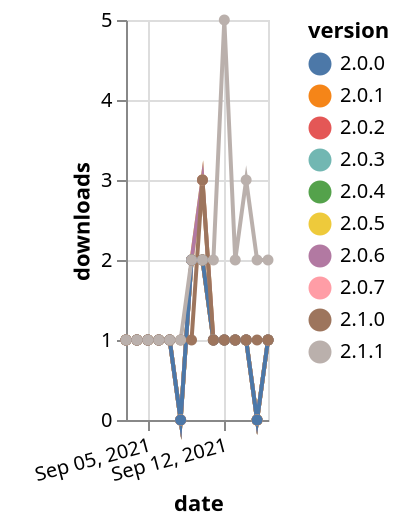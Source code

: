 {"$schema": "https://vega.github.io/schema/vega-lite/v5.json", "description": "A simple bar chart with embedded data.", "data": {"values": [{"date": "2021-09-03", "total": 177, "delta": 1, "version": "2.0.2"}, {"date": "2021-09-04", "total": 178, "delta": 1, "version": "2.0.2"}, {"date": "2021-09-05", "total": 179, "delta": 1, "version": "2.0.2"}, {"date": "2021-09-06", "total": 180, "delta": 1, "version": "2.0.2"}, {"date": "2021-09-07", "total": 181, "delta": 1, "version": "2.0.2"}, {"date": "2021-09-08", "total": 181, "delta": 0, "version": "2.0.2"}, {"date": "2021-09-09", "total": 183, "delta": 2, "version": "2.0.2"}, {"date": "2021-09-10", "total": 185, "delta": 2, "version": "2.0.2"}, {"date": "2021-09-11", "total": 186, "delta": 1, "version": "2.0.2"}, {"date": "2021-09-12", "total": 187, "delta": 1, "version": "2.0.2"}, {"date": "2021-09-13", "total": 188, "delta": 1, "version": "2.0.2"}, {"date": "2021-09-14", "total": 189, "delta": 1, "version": "2.0.2"}, {"date": "2021-09-15", "total": 189, "delta": 0, "version": "2.0.2"}, {"date": "2021-09-16", "total": 190, "delta": 1, "version": "2.0.2"}, {"date": "2021-09-03", "total": 182, "delta": 1, "version": "2.0.4"}, {"date": "2021-09-04", "total": 183, "delta": 1, "version": "2.0.4"}, {"date": "2021-09-05", "total": 184, "delta": 1, "version": "2.0.4"}, {"date": "2021-09-06", "total": 185, "delta": 1, "version": "2.0.4"}, {"date": "2021-09-07", "total": 186, "delta": 1, "version": "2.0.4"}, {"date": "2021-09-08", "total": 186, "delta": 0, "version": "2.0.4"}, {"date": "2021-09-09", "total": 188, "delta": 2, "version": "2.0.4"}, {"date": "2021-09-10", "total": 190, "delta": 2, "version": "2.0.4"}, {"date": "2021-09-11", "total": 191, "delta": 1, "version": "2.0.4"}, {"date": "2021-09-12", "total": 192, "delta": 1, "version": "2.0.4"}, {"date": "2021-09-13", "total": 193, "delta": 1, "version": "2.0.4"}, {"date": "2021-09-14", "total": 194, "delta": 1, "version": "2.0.4"}, {"date": "2021-09-15", "total": 194, "delta": 0, "version": "2.0.4"}, {"date": "2021-09-16", "total": 195, "delta": 1, "version": "2.0.4"}, {"date": "2021-09-03", "total": 182, "delta": 1, "version": "2.0.3"}, {"date": "2021-09-04", "total": 183, "delta": 1, "version": "2.0.3"}, {"date": "2021-09-05", "total": 184, "delta": 1, "version": "2.0.3"}, {"date": "2021-09-06", "total": 185, "delta": 1, "version": "2.0.3"}, {"date": "2021-09-07", "total": 186, "delta": 1, "version": "2.0.3"}, {"date": "2021-09-08", "total": 186, "delta": 0, "version": "2.0.3"}, {"date": "2021-09-09", "total": 188, "delta": 2, "version": "2.0.3"}, {"date": "2021-09-10", "total": 190, "delta": 2, "version": "2.0.3"}, {"date": "2021-09-11", "total": 191, "delta": 1, "version": "2.0.3"}, {"date": "2021-09-12", "total": 192, "delta": 1, "version": "2.0.3"}, {"date": "2021-09-13", "total": 193, "delta": 1, "version": "2.0.3"}, {"date": "2021-09-14", "total": 194, "delta": 1, "version": "2.0.3"}, {"date": "2021-09-15", "total": 194, "delta": 0, "version": "2.0.3"}, {"date": "2021-09-16", "total": 195, "delta": 1, "version": "2.0.3"}, {"date": "2021-09-03", "total": 192, "delta": 1, "version": "2.0.7"}, {"date": "2021-09-04", "total": 193, "delta": 1, "version": "2.0.7"}, {"date": "2021-09-05", "total": 194, "delta": 1, "version": "2.0.7"}, {"date": "2021-09-06", "total": 195, "delta": 1, "version": "2.0.7"}, {"date": "2021-09-07", "total": 196, "delta": 1, "version": "2.0.7"}, {"date": "2021-09-08", "total": 196, "delta": 0, "version": "2.0.7"}, {"date": "2021-09-09", "total": 198, "delta": 2, "version": "2.0.7"}, {"date": "2021-09-10", "total": 200, "delta": 2, "version": "2.0.7"}, {"date": "2021-09-11", "total": 201, "delta": 1, "version": "2.0.7"}, {"date": "2021-09-12", "total": 202, "delta": 1, "version": "2.0.7"}, {"date": "2021-09-13", "total": 203, "delta": 1, "version": "2.0.7"}, {"date": "2021-09-14", "total": 204, "delta": 1, "version": "2.0.7"}, {"date": "2021-09-15", "total": 204, "delta": 0, "version": "2.0.7"}, {"date": "2021-09-16", "total": 205, "delta": 1, "version": "2.0.7"}, {"date": "2021-09-03", "total": 188, "delta": 1, "version": "2.0.1"}, {"date": "2021-09-04", "total": 189, "delta": 1, "version": "2.0.1"}, {"date": "2021-09-05", "total": 190, "delta": 1, "version": "2.0.1"}, {"date": "2021-09-06", "total": 191, "delta": 1, "version": "2.0.1"}, {"date": "2021-09-07", "total": 192, "delta": 1, "version": "2.0.1"}, {"date": "2021-09-08", "total": 192, "delta": 0, "version": "2.0.1"}, {"date": "2021-09-09", "total": 194, "delta": 2, "version": "2.0.1"}, {"date": "2021-09-10", "total": 196, "delta": 2, "version": "2.0.1"}, {"date": "2021-09-11", "total": 197, "delta": 1, "version": "2.0.1"}, {"date": "2021-09-12", "total": 198, "delta": 1, "version": "2.0.1"}, {"date": "2021-09-13", "total": 199, "delta": 1, "version": "2.0.1"}, {"date": "2021-09-14", "total": 200, "delta": 1, "version": "2.0.1"}, {"date": "2021-09-15", "total": 200, "delta": 0, "version": "2.0.1"}, {"date": "2021-09-16", "total": 201, "delta": 1, "version": "2.0.1"}, {"date": "2021-09-03", "total": 248, "delta": 1, "version": "2.0.5"}, {"date": "2021-09-04", "total": 249, "delta": 1, "version": "2.0.5"}, {"date": "2021-09-05", "total": 250, "delta": 1, "version": "2.0.5"}, {"date": "2021-09-06", "total": 251, "delta": 1, "version": "2.0.5"}, {"date": "2021-09-07", "total": 252, "delta": 1, "version": "2.0.5"}, {"date": "2021-09-08", "total": 252, "delta": 0, "version": "2.0.5"}, {"date": "2021-09-09", "total": 254, "delta": 2, "version": "2.0.5"}, {"date": "2021-09-10", "total": 257, "delta": 3, "version": "2.0.5"}, {"date": "2021-09-11", "total": 258, "delta": 1, "version": "2.0.5"}, {"date": "2021-09-12", "total": 259, "delta": 1, "version": "2.0.5"}, {"date": "2021-09-13", "total": 260, "delta": 1, "version": "2.0.5"}, {"date": "2021-09-14", "total": 261, "delta": 1, "version": "2.0.5"}, {"date": "2021-09-15", "total": 261, "delta": 0, "version": "2.0.5"}, {"date": "2021-09-16", "total": 262, "delta": 1, "version": "2.0.5"}, {"date": "2021-09-03", "total": 271, "delta": 1, "version": "2.0.6"}, {"date": "2021-09-04", "total": 272, "delta": 1, "version": "2.0.6"}, {"date": "2021-09-05", "total": 273, "delta": 1, "version": "2.0.6"}, {"date": "2021-09-06", "total": 274, "delta": 1, "version": "2.0.6"}, {"date": "2021-09-07", "total": 275, "delta": 1, "version": "2.0.6"}, {"date": "2021-09-08", "total": 275, "delta": 0, "version": "2.0.6"}, {"date": "2021-09-09", "total": 277, "delta": 2, "version": "2.0.6"}, {"date": "2021-09-10", "total": 280, "delta": 3, "version": "2.0.6"}, {"date": "2021-09-11", "total": 281, "delta": 1, "version": "2.0.6"}, {"date": "2021-09-12", "total": 282, "delta": 1, "version": "2.0.6"}, {"date": "2021-09-13", "total": 283, "delta": 1, "version": "2.0.6"}, {"date": "2021-09-14", "total": 284, "delta": 1, "version": "2.0.6"}, {"date": "2021-09-15", "total": 284, "delta": 0, "version": "2.0.6"}, {"date": "2021-09-16", "total": 285, "delta": 1, "version": "2.0.6"}, {"date": "2021-09-03", "total": 197, "delta": 1, "version": "2.0.0"}, {"date": "2021-09-04", "total": 198, "delta": 1, "version": "2.0.0"}, {"date": "2021-09-05", "total": 199, "delta": 1, "version": "2.0.0"}, {"date": "2021-09-06", "total": 200, "delta": 1, "version": "2.0.0"}, {"date": "2021-09-07", "total": 201, "delta": 1, "version": "2.0.0"}, {"date": "2021-09-08", "total": 201, "delta": 0, "version": "2.0.0"}, {"date": "2021-09-09", "total": 203, "delta": 2, "version": "2.0.0"}, {"date": "2021-09-10", "total": 205, "delta": 2, "version": "2.0.0"}, {"date": "2021-09-11", "total": 206, "delta": 1, "version": "2.0.0"}, {"date": "2021-09-12", "total": 207, "delta": 1, "version": "2.0.0"}, {"date": "2021-09-13", "total": 208, "delta": 1, "version": "2.0.0"}, {"date": "2021-09-14", "total": 209, "delta": 1, "version": "2.0.0"}, {"date": "2021-09-15", "total": 209, "delta": 0, "version": "2.0.0"}, {"date": "2021-09-16", "total": 210, "delta": 1, "version": "2.0.0"}, {"date": "2021-09-03", "total": 280, "delta": 1, "version": "2.1.0"}, {"date": "2021-09-04", "total": 281, "delta": 1, "version": "2.1.0"}, {"date": "2021-09-05", "total": 282, "delta": 1, "version": "2.1.0"}, {"date": "2021-09-06", "total": 283, "delta": 1, "version": "2.1.0"}, {"date": "2021-09-07", "total": 284, "delta": 1, "version": "2.1.0"}, {"date": "2021-09-08", "total": 285, "delta": 1, "version": "2.1.0"}, {"date": "2021-09-09", "total": 286, "delta": 1, "version": "2.1.0"}, {"date": "2021-09-10", "total": 289, "delta": 3, "version": "2.1.0"}, {"date": "2021-09-11", "total": 290, "delta": 1, "version": "2.1.0"}, {"date": "2021-09-12", "total": 291, "delta": 1, "version": "2.1.0"}, {"date": "2021-09-13", "total": 292, "delta": 1, "version": "2.1.0"}, {"date": "2021-09-14", "total": 293, "delta": 1, "version": "2.1.0"}, {"date": "2021-09-15", "total": 294, "delta": 1, "version": "2.1.0"}, {"date": "2021-09-16", "total": 295, "delta": 1, "version": "2.1.0"}, {"date": "2021-09-03", "total": 301, "delta": 1, "version": "2.1.1"}, {"date": "2021-09-04", "total": 302, "delta": 1, "version": "2.1.1"}, {"date": "2021-09-05", "total": 303, "delta": 1, "version": "2.1.1"}, {"date": "2021-09-06", "total": 304, "delta": 1, "version": "2.1.1"}, {"date": "2021-09-07", "total": 305, "delta": 1, "version": "2.1.1"}, {"date": "2021-09-08", "total": 306, "delta": 1, "version": "2.1.1"}, {"date": "2021-09-09", "total": 308, "delta": 2, "version": "2.1.1"}, {"date": "2021-09-10", "total": 310, "delta": 2, "version": "2.1.1"}, {"date": "2021-09-11", "total": 312, "delta": 2, "version": "2.1.1"}, {"date": "2021-09-12", "total": 317, "delta": 5, "version": "2.1.1"}, {"date": "2021-09-13", "total": 319, "delta": 2, "version": "2.1.1"}, {"date": "2021-09-14", "total": 322, "delta": 3, "version": "2.1.1"}, {"date": "2021-09-15", "total": 324, "delta": 2, "version": "2.1.1"}, {"date": "2021-09-16", "total": 326, "delta": 2, "version": "2.1.1"}]}, "width": "container", "mark": {"type": "line", "point": {"filled": true}}, "encoding": {"x": {"field": "date", "type": "temporal", "timeUnit": "yearmonthdate", "title": "date", "axis": {"labelAngle": -15}}, "y": {"field": "delta", "type": "quantitative", "title": "downloads"}, "color": {"field": "version", "type": "nominal"}, "tooltip": {"field": "delta"}}}